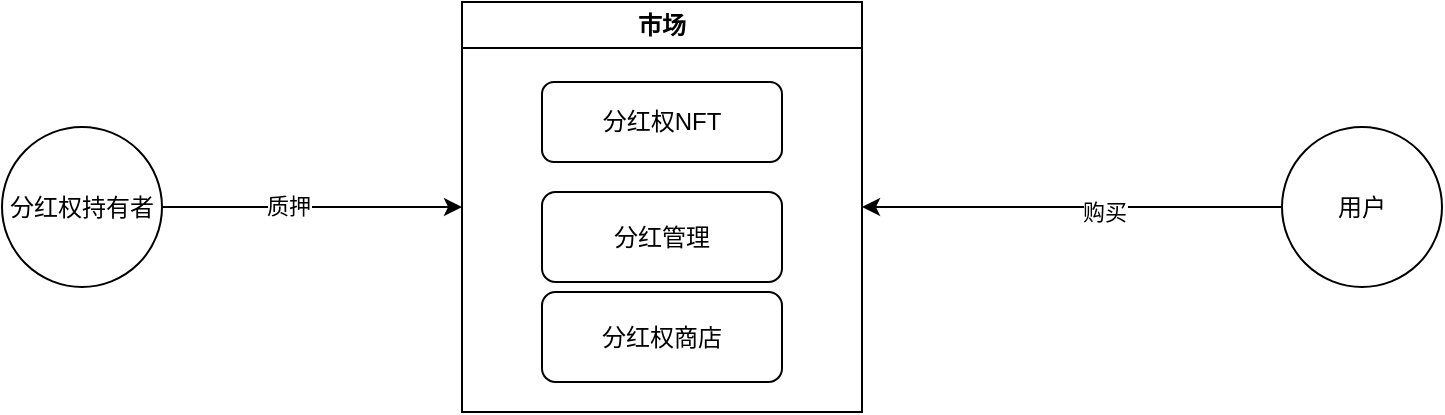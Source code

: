 <mxfile version="21.2.1" type="github">
  <diagram name="第 1 页" id="mDBhQLJPQ-CQECA17axw">
    <mxGraphModel dx="2074" dy="1116" grid="1" gridSize="10" guides="1" tooltips="1" connect="1" arrows="1" fold="1" page="1" pageScale="1" pageWidth="827" pageHeight="1169" math="0" shadow="0">
      <root>
        <mxCell id="0" />
        <mxCell id="1" parent="0" />
        <mxCell id="1BWBP6y2UTjpg8ovwzqx-1" value="市场" style="swimlane;whiteSpace=wrap;html=1;" vertex="1" parent="1">
          <mxGeometry x="270" y="485" width="200" height="205" as="geometry" />
        </mxCell>
        <mxCell id="1BWBP6y2UTjpg8ovwzqx-2" value="分红权NFT" style="rounded=1;whiteSpace=wrap;html=1;" vertex="1" parent="1BWBP6y2UTjpg8ovwzqx-1">
          <mxGeometry x="40" y="40" width="120" height="40" as="geometry" />
        </mxCell>
        <mxCell id="1BWBP6y2UTjpg8ovwzqx-3" value="分红管理" style="rounded=1;whiteSpace=wrap;html=1;" vertex="1" parent="1BWBP6y2UTjpg8ovwzqx-1">
          <mxGeometry x="40" y="95" width="120" height="45" as="geometry" />
        </mxCell>
        <mxCell id="1BWBP6y2UTjpg8ovwzqx-4" value="分红权商店" style="rounded=1;whiteSpace=wrap;html=1;" vertex="1" parent="1BWBP6y2UTjpg8ovwzqx-1">
          <mxGeometry x="40" y="145" width="120" height="45" as="geometry" />
        </mxCell>
        <mxCell id="1BWBP6y2UTjpg8ovwzqx-6" style="edgeStyle=orthogonalEdgeStyle;rounded=0;orthogonalLoop=1;jettySize=auto;html=1;entryX=0;entryY=0.5;entryDx=0;entryDy=0;" edge="1" parent="1" source="1BWBP6y2UTjpg8ovwzqx-5" target="1BWBP6y2UTjpg8ovwzqx-1">
          <mxGeometry relative="1" as="geometry" />
        </mxCell>
        <mxCell id="1BWBP6y2UTjpg8ovwzqx-7" value="质押" style="edgeLabel;html=1;align=center;verticalAlign=middle;resizable=0;points=[];" vertex="1" connectable="0" parent="1BWBP6y2UTjpg8ovwzqx-6">
          <mxGeometry x="-0.164" y="1" relative="1" as="geometry">
            <mxPoint as="offset" />
          </mxGeometry>
        </mxCell>
        <mxCell id="1BWBP6y2UTjpg8ovwzqx-5" value="分红权持有者" style="ellipse;whiteSpace=wrap;html=1;aspect=fixed;" vertex="1" parent="1">
          <mxGeometry x="40" y="547.5" width="80" height="80" as="geometry" />
        </mxCell>
        <mxCell id="1BWBP6y2UTjpg8ovwzqx-9" style="edgeStyle=orthogonalEdgeStyle;rounded=0;orthogonalLoop=1;jettySize=auto;html=1;entryX=1;entryY=0.5;entryDx=0;entryDy=0;" edge="1" parent="1" source="1BWBP6y2UTjpg8ovwzqx-8" target="1BWBP6y2UTjpg8ovwzqx-1">
          <mxGeometry relative="1" as="geometry" />
        </mxCell>
        <mxCell id="1BWBP6y2UTjpg8ovwzqx-10" value="购买" style="edgeLabel;html=1;align=center;verticalAlign=middle;resizable=0;points=[];" vertex="1" connectable="0" parent="1BWBP6y2UTjpg8ovwzqx-9">
          <mxGeometry x="-0.149" y="2" relative="1" as="geometry">
            <mxPoint as="offset" />
          </mxGeometry>
        </mxCell>
        <mxCell id="1BWBP6y2UTjpg8ovwzqx-8" value="用户" style="ellipse;whiteSpace=wrap;html=1;aspect=fixed;" vertex="1" parent="1">
          <mxGeometry x="680" y="547.5" width="80" height="80" as="geometry" />
        </mxCell>
      </root>
    </mxGraphModel>
  </diagram>
</mxfile>
